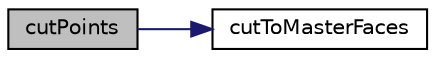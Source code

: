digraph "cutPoints"
{
  bgcolor="transparent";
  edge [fontname="Helvetica",fontsize="10",labelfontname="Helvetica",labelfontsize="10"];
  node [fontname="Helvetica",fontsize="10",shape=record];
  rankdir="LR";
  Node1 [label="cutPoints",height=0.2,width=0.4,color="black", fillcolor="grey75", style="filled", fontcolor="black"];
  Node1 -> Node2 [color="midnightblue",fontsize="10",style="solid",fontname="Helvetica"];
  Node2 [label="cutToMasterFaces",height=0.2,width=0.4,color="black",URL="$a00736.html#a66d7bb30179e3bd0b13e2a4eafd9d7ab",tooltip="Master face for every face on cut. Will always be at least. "];
}

